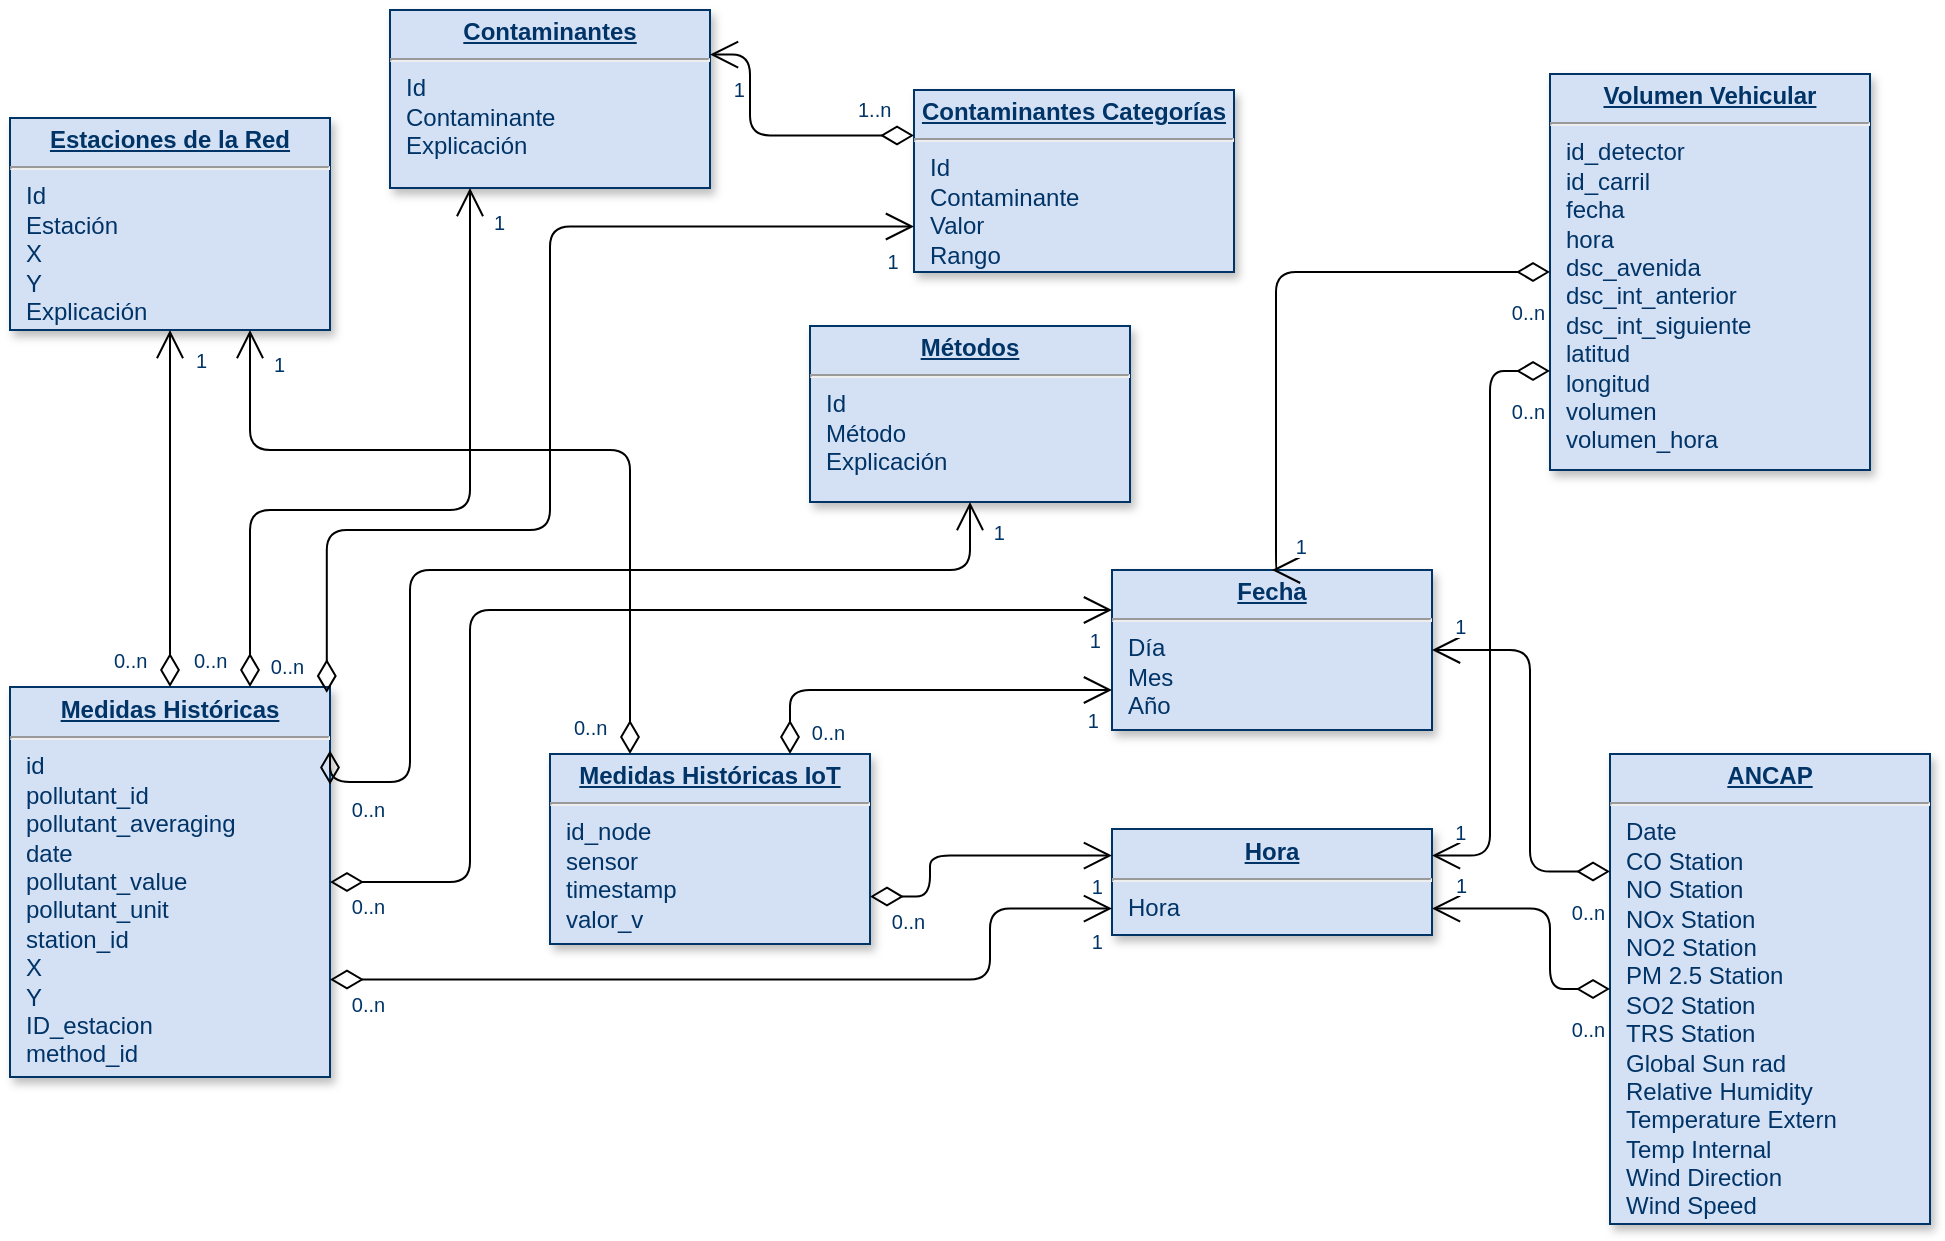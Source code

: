 <mxfile pages="1" version="11.2.8" type="device"><diagram name="Page-1" id="efa7a0a1-bf9b-a30e-e6df-94a7791c09e9"><mxGraphModel dx="1310" dy="872" grid="1" gridSize="10" guides="1" tooltips="1" connect="1" arrows="1" fold="1" page="1" pageScale="1" pageWidth="826" pageHeight="1169" background="#ffffff" math="0" shadow="0"><root><mxCell id="0"/><mxCell id="1" parent="0"/><mxCell id="19" value="&lt;p style=&quot;margin: 0px ; margin-top: 4px ; text-align: center ; text-decoration: underline&quot;&gt;&lt;strong&gt;Contaminantes&lt;/strong&gt;&lt;/p&gt;&lt;hr&gt;&lt;p style=&quot;margin: 0px ; margin-left: 8px&quot;&gt;Id&lt;br&gt;Contaminante&lt;/p&gt;&lt;p style=&quot;margin: 0px ; margin-left: 8px&quot;&gt;Explicación&lt;/p&gt;" style="verticalAlign=top;align=left;overflow=fill;fontSize=12;fontFamily=Helvetica;html=1;strokeColor=#003366;shadow=1;fillColor=#D4E1F5;fontColor=#003366" parent="1" vertex="1"><mxGeometry x="230" y="20" width="160" height="89" as="geometry"/></mxCell><mxCell id="20" value="&lt;p style=&quot;margin: 0px ; margin-top: 4px ; text-align: center ; text-decoration: underline&quot;&gt;&lt;strong&gt;ANCAP&lt;/strong&gt;&lt;/p&gt;&lt;hr&gt;&lt;p style=&quot;margin: 0px ; margin-left: 8px&quot;&gt;Date&lt;/p&gt;&lt;p style=&quot;margin: 0px ; margin-left: 8px&quot;&gt;CO Station&lt;/p&gt;&lt;p style=&quot;margin: 0px ; margin-left: 8px&quot;&gt;NO Station&lt;/p&gt;&lt;p style=&quot;margin: 0px ; margin-left: 8px&quot;&gt;NOx Station&lt;/p&gt;&lt;p style=&quot;margin: 0px ; margin-left: 8px&quot;&gt;NO2 Station&lt;/p&gt;&lt;p style=&quot;margin: 0px ; margin-left: 8px&quot;&gt;PM 2.5 Station&lt;/p&gt;&lt;p style=&quot;margin: 0px ; margin-left: 8px&quot;&gt;SO2 Station&lt;/p&gt;&lt;p style=&quot;margin: 0px ; margin-left: 8px&quot;&gt;TRS Station&lt;/p&gt;&lt;p style=&quot;margin: 0px ; margin-left: 8px&quot;&gt;Global Sun rad&lt;/p&gt;&lt;p style=&quot;margin: 0px ; margin-left: 8px&quot;&gt;Relative Humidity&lt;/p&gt;&lt;p style=&quot;margin: 0px ; margin-left: 8px&quot;&gt;Temperature Extern&lt;/p&gt;&lt;p style=&quot;margin: 0px ; margin-left: 8px&quot;&gt;Temp Internal&lt;/p&gt;&lt;p style=&quot;margin: 0px ; margin-left: 8px&quot;&gt;Wind Direction&lt;/p&gt;&lt;p style=&quot;margin: 0px ; margin-left: 8px&quot;&gt;Wind Speed&lt;/p&gt;" style="verticalAlign=top;align=left;overflow=fill;fontSize=12;fontFamily=Helvetica;html=1;strokeColor=#003366;shadow=1;fillColor=#D4E1F5;fontColor=#003366" parent="1" vertex="1"><mxGeometry x="840" y="392" width="160" height="235" as="geometry"/></mxCell><mxCell id="21" value="&lt;p style=&quot;margin: 0px ; margin-top: 4px ; text-align: center ; text-decoration: underline&quot;&gt;&lt;strong&gt;Medidas Históricas&lt;/strong&gt;&lt;/p&gt;&lt;hr&gt;&lt;p style=&quot;margin: 0px ; margin-left: 8px&quot;&gt;id&lt;/p&gt;&lt;p style=&quot;margin: 0px ; margin-left: 8px&quot;&gt;pollutant_id&lt;/p&gt;&lt;p style=&quot;margin: 0px ; margin-left: 8px&quot;&gt;pollutant_averaging&lt;/p&gt;&lt;p style=&quot;margin: 0px ; margin-left: 8px&quot;&gt;date&lt;/p&gt;&lt;p style=&quot;margin: 0px ; margin-left: 8px&quot;&gt;pollutant_value&lt;/p&gt;&lt;p style=&quot;margin: 0px ; margin-left: 8px&quot;&gt;pollutant_unit&lt;/p&gt;&lt;p style=&quot;margin: 0px ; margin-left: 8px&quot;&gt;station_id&lt;/p&gt;&lt;p style=&quot;margin: 0px ; margin-left: 8px&quot;&gt;X&lt;/p&gt;&lt;p style=&quot;margin: 0px ; margin-left: 8px&quot;&gt;Y&lt;/p&gt;&lt;p style=&quot;margin: 0px ; margin-left: 8px&quot;&gt;ID_estacion&lt;/p&gt;&lt;p style=&quot;margin: 0px ; margin-left: 8px&quot;&gt;method_id&lt;/p&gt;" style="verticalAlign=top;align=left;overflow=fill;fontSize=12;fontFamily=Helvetica;html=1;strokeColor=#003366;shadow=1;fillColor=#D4E1F5;fontColor=#003366" parent="1" vertex="1"><mxGeometry x="40" y="358.5" width="160" height="195" as="geometry"/></mxCell><mxCell id="23" value="&lt;p style=&quot;margin: 0px ; margin-top: 4px ; text-align: center ; text-decoration: underline&quot;&gt;&lt;strong&gt;Métodos&lt;/strong&gt;&lt;/p&gt;&lt;hr&gt;&lt;p style=&quot;margin: 0px 0px 0px 8px&quot;&gt;Id&lt;br&gt;Método&lt;/p&gt;&lt;p style=&quot;margin: 0px 0px 0px 8px&quot;&gt;Explicación&lt;/p&gt;" style="verticalAlign=top;align=left;overflow=fill;fontSize=12;fontFamily=Helvetica;html=1;strokeColor=#003366;shadow=1;fillColor=#D4E1F5;fontColor=#003366" parent="1" vertex="1"><mxGeometry x="440" y="178" width="160" height="88" as="geometry"/></mxCell><mxCell id="25" value="&lt;p style=&quot;margin: 0px ; margin-top: 4px ; text-align: center ; text-decoration: underline&quot;&gt;&lt;strong&gt;Estaciones de la Red&lt;/strong&gt;&lt;/p&gt;&lt;hr&gt;&lt;p style=&quot;margin: 0px ; margin-left: 8px&quot;&gt;Id&lt;/p&gt;&lt;p style=&quot;margin: 0px ; margin-left: 8px&quot;&gt;Estación&lt;/p&gt;&lt;p style=&quot;margin: 0px ; margin-left: 8px&quot;&gt;X&lt;/p&gt;&lt;p style=&quot;margin: 0px ; margin-left: 8px&quot;&gt;Y&lt;/p&gt;&lt;p style=&quot;margin: 0px ; margin-left: 8px&quot;&gt;Explicación&lt;/p&gt;" style="verticalAlign=top;align=left;overflow=fill;fontSize=12;fontFamily=Helvetica;html=1;strokeColor=#003366;shadow=1;fillColor=#D4E1F5;fontColor=#003366" parent="1" vertex="1"><mxGeometry x="40" y="74" width="160" height="106" as="geometry"/></mxCell><mxCell id="51" value="" style="endArrow=open;endSize=12;startArrow=diamondThin;startSize=14;startFill=0;edgeStyle=orthogonalEdgeStyle;entryX=0.5;entryY=1;entryDx=0;entryDy=0;exitX=1;exitY=0.25;exitDx=0;exitDy=0;" parent="1" source="21" target="23" edge="1"><mxGeometry x="389.36" y="350" as="geometry"><mxPoint x="389.36" y="350" as="sourcePoint"/><mxPoint x="549.36" y="350" as="targetPoint"/><Array as="points"><mxPoint x="200" y="406"/><mxPoint x="240" y="406"/><mxPoint x="240" y="300"/><mxPoint x="520" y="300"/></Array></mxGeometry></mxCell><mxCell id="52" value="0..n" style="resizable=0;align=left;verticalAlign=top;labelBackgroundColor=#ffffff;fontSize=10;strokeColor=#003366;shadow=1;fillColor=#D4E1F5;fontColor=#003366" parent="51" connectable="0" vertex="1"><mxGeometry x="-1" relative="1" as="geometry"><mxPoint x="8.92" as="offset"/></mxGeometry></mxCell><mxCell id="53" value="1" style="resizable=0;align=right;verticalAlign=top;labelBackgroundColor=#ffffff;fontSize=10;strokeColor=#003366;shadow=1;fillColor=#D4E1F5;fontColor=#003366" parent="51" connectable="0" vertex="1"><mxGeometry x="1" relative="1" as="geometry"><mxPoint x="18.92" y="3.04" as="offset"/></mxGeometry></mxCell><mxCell id="87" value="" style="endArrow=open;endSize=12;startArrow=diamondThin;startSize=14;startFill=0;edgeStyle=orthogonalEdgeStyle;exitX=0.5;exitY=0;exitDx=0;exitDy=0;entryX=0.5;entryY=1;entryDx=0;entryDy=0;" parent="1" source="21" target="25" edge="1"><mxGeometry x="519.36" y="200" as="geometry"><mxPoint x="120" y="280" as="sourcePoint"/><mxPoint x="90" y="270" as="targetPoint"/></mxGeometry></mxCell><mxCell id="88" value="0..n" style="resizable=0;align=left;verticalAlign=top;labelBackgroundColor=#ffffff;fontSize=10;strokeColor=#003366;shadow=1;fillColor=#D4E1F5;fontColor=#003366" parent="87" connectable="0" vertex="1"><mxGeometry x="-1" relative="1" as="geometry"><mxPoint x="-30" y="-25.5" as="offset"/></mxGeometry></mxCell><mxCell id="89" value="1" style="resizable=0;align=right;verticalAlign=top;labelBackgroundColor=#ffffff;fontSize=10;strokeColor=#003366;shadow=1;fillColor=#D4E1F5;fontColor=#003366" parent="87" connectable="0" vertex="1"><mxGeometry x="1" relative="1" as="geometry"><mxPoint x="20.0" y="3.0" as="offset"/></mxGeometry></mxCell><mxCell id="8ntGcoEySc09vfCHhJWG-114" value="&lt;p style=&quot;margin: 0px ; margin-top: 4px ; text-align: center ; text-decoration: underline&quot;&gt;&lt;strong&gt;Medidas Históricas IoT&lt;/strong&gt;&lt;/p&gt;&lt;hr&gt;&lt;p style=&quot;margin: 0px ; margin-left: 8px&quot;&gt;id_node&lt;/p&gt;&lt;p style=&quot;margin: 0px ; margin-left: 8px&quot;&gt;sensor&lt;/p&gt;&lt;p style=&quot;margin: 0px ; margin-left: 8px&quot;&gt;timestamp&lt;/p&gt;&lt;p style=&quot;margin: 0px ; margin-left: 8px&quot;&gt;valor_v&lt;/p&gt;" style="verticalAlign=top;align=left;overflow=fill;fontSize=12;fontFamily=Helvetica;html=1;strokeColor=#003366;shadow=1;fillColor=#D4E1F5;fontColor=#003366" parent="1" vertex="1"><mxGeometry x="310" y="392" width="160" height="95" as="geometry"/></mxCell><mxCell id="8ntGcoEySc09vfCHhJWG-121" value="" style="endArrow=open;endSize=12;startArrow=diamondThin;startSize=14;startFill=0;edgeStyle=orthogonalEdgeStyle;exitX=0.75;exitY=0;exitDx=0;exitDy=0;entryX=0.25;entryY=1;entryDx=0;entryDy=0;" parent="1" source="21" target="19" edge="1"><mxGeometry x="529.36" y="210" as="geometry"><mxPoint x="129.857" y="335.714" as="sourcePoint"/><mxPoint x="129.857" y="244.286" as="targetPoint"/><Array as="points"><mxPoint x="160" y="270"/><mxPoint x="270" y="270"/></Array></mxGeometry></mxCell><mxCell id="8ntGcoEySc09vfCHhJWG-122" value="0..n" style="resizable=0;align=left;verticalAlign=top;labelBackgroundColor=#ffffff;fontSize=10;strokeColor=#003366;shadow=1;fillColor=#D4E1F5;fontColor=#003366" parent="8ntGcoEySc09vfCHhJWG-121" connectable="0" vertex="1"><mxGeometry x="-1" relative="1" as="geometry"><mxPoint x="-30" y="-25.5" as="offset"/></mxGeometry></mxCell><mxCell id="8ntGcoEySc09vfCHhJWG-123" value="1" style="resizable=0;align=right;verticalAlign=top;labelBackgroundColor=#ffffff;fontSize=10;strokeColor=#003366;shadow=1;fillColor=#D4E1F5;fontColor=#003366" parent="8ntGcoEySc09vfCHhJWG-121" connectable="0" vertex="1"><mxGeometry x="1" relative="1" as="geometry"><mxPoint x="19.0" y="5.0" as="offset"/></mxGeometry></mxCell><mxCell id="8ntGcoEySc09vfCHhJWG-124" value="" style="endArrow=open;endSize=12;startArrow=diamondThin;startSize=14;startFill=0;edgeStyle=orthogonalEdgeStyle;exitX=0.25;exitY=0;exitDx=0;exitDy=0;entryX=0.75;entryY=1;entryDx=0;entryDy=0;" parent="1" source="8ntGcoEySc09vfCHhJWG-114" target="25" edge="1"><mxGeometry x="539.36" y="220" as="geometry"><mxPoint x="169.857" y="335.714" as="sourcePoint"/><mxPoint x="309.857" y="204.286" as="targetPoint"/><Array as="points"><mxPoint x="350" y="240"/><mxPoint x="160" y="240"/></Array></mxGeometry></mxCell><mxCell id="8ntGcoEySc09vfCHhJWG-125" value="0..n" style="resizable=0;align=left;verticalAlign=top;labelBackgroundColor=#ffffff;fontSize=10;strokeColor=#003366;shadow=1;fillColor=#D4E1F5;fontColor=#003366" parent="8ntGcoEySc09vfCHhJWG-124" connectable="0" vertex="1"><mxGeometry x="-1" relative="1" as="geometry"><mxPoint x="-30" y="-25.5" as="offset"/></mxGeometry></mxCell><mxCell id="8ntGcoEySc09vfCHhJWG-126" value="1" style="resizable=0;align=right;verticalAlign=top;labelBackgroundColor=#ffffff;fontSize=10;strokeColor=#003366;shadow=1;fillColor=#D4E1F5;fontColor=#003366" parent="8ntGcoEySc09vfCHhJWG-124" connectable="0" vertex="1"><mxGeometry x="1" relative="1" as="geometry"><mxPoint x="19.0" y="5.0" as="offset"/></mxGeometry></mxCell><mxCell id="8ntGcoEySc09vfCHhJWG-127" value="&lt;p style=&quot;margin: 0px ; margin-top: 4px ; text-align: center ; text-decoration: underline&quot;&gt;&lt;strong&gt;Fecha&lt;/strong&gt;&lt;/p&gt;&lt;hr&gt;&lt;p style=&quot;margin: 0px 0px 0px 8px&quot;&gt;Día&lt;br&gt;&lt;/p&gt;&lt;p style=&quot;margin: 0px 0px 0px 8px&quot;&gt;Mes&lt;/p&gt;&lt;p style=&quot;margin: 0px 0px 0px 8px&quot;&gt;Año&lt;/p&gt;" style="verticalAlign=top;align=left;overflow=fill;fontSize=12;fontFamily=Helvetica;html=1;strokeColor=#003366;shadow=1;fillColor=#D4E1F5;fontColor=#003366" parent="1" vertex="1"><mxGeometry x="591" y="300" width="160" height="80" as="geometry"/></mxCell><mxCell id="8ntGcoEySc09vfCHhJWG-130" value="&lt;p style=&quot;margin: 0px ; margin-top: 4px ; text-align: center ; text-decoration: underline&quot;&gt;&lt;strong&gt;Hora&lt;/strong&gt;&lt;/p&gt;&lt;hr&gt;&lt;p style=&quot;margin: 0px 0px 0px 8px&quot;&gt;Hora&lt;/p&gt;" style="verticalAlign=top;align=left;overflow=fill;fontSize=12;fontFamily=Helvetica;html=1;strokeColor=#003366;shadow=1;fillColor=#D4E1F5;fontColor=#003366" parent="1" vertex="1"><mxGeometry x="591" y="429.5" width="160" height="53" as="geometry"/></mxCell><mxCell id="8ntGcoEySc09vfCHhJWG-131" value="" style="endArrow=open;endSize=12;startArrow=diamondThin;startSize=14;startFill=0;edgeStyle=orthogonalEdgeStyle;entryX=0;entryY=0.25;entryDx=0;entryDy=0;exitX=1;exitY=0.5;exitDx=0;exitDy=0;" parent="1" source="21" target="8ntGcoEySc09vfCHhJWG-127" edge="1"><mxGeometry x="399.36" y="360" as="geometry"><mxPoint x="209.857" y="384.286" as="sourcePoint"/><mxPoint x="539.857" y="275.714" as="targetPoint"/><Array as="points"><mxPoint x="270" y="456"/><mxPoint x="270" y="320"/></Array></mxGeometry></mxCell><mxCell id="8ntGcoEySc09vfCHhJWG-132" value="0..n" style="resizable=0;align=left;verticalAlign=top;labelBackgroundColor=#ffffff;fontSize=10;strokeColor=#003366;shadow=1;fillColor=#D4E1F5;fontColor=#003366" parent="8ntGcoEySc09vfCHhJWG-131" connectable="0" vertex="1"><mxGeometry x="-1" relative="1" as="geometry"><mxPoint x="8.92" as="offset"/></mxGeometry></mxCell><mxCell id="8ntGcoEySc09vfCHhJWG-133" value="1" style="resizable=0;align=right;verticalAlign=top;labelBackgroundColor=#ffffff;fontSize=10;strokeColor=#003366;shadow=1;fillColor=#D4E1F5;fontColor=#003366" parent="8ntGcoEySc09vfCHhJWG-131" connectable="0" vertex="1"><mxGeometry x="1" relative="1" as="geometry"><mxPoint x="-4.08" y="3.04" as="offset"/></mxGeometry></mxCell><mxCell id="8ntGcoEySc09vfCHhJWG-134" value="" style="endArrow=open;endSize=12;startArrow=diamondThin;startSize=14;startFill=0;edgeStyle=orthogonalEdgeStyle;entryX=0;entryY=0.25;entryDx=0;entryDy=0;exitX=1;exitY=0.75;exitDx=0;exitDy=0;" parent="1" source="8ntGcoEySc09vfCHhJWG-114" target="8ntGcoEySc09vfCHhJWG-130" edge="1"><mxGeometry x="409.36" y="370" as="geometry"><mxPoint x="209.857" y="432.857" as="sourcePoint"/><mxPoint x="601.286" y="350.0" as="targetPoint"/><Array as="points"><mxPoint x="500" y="463"/><mxPoint x="500" y="443"/></Array></mxGeometry></mxCell><mxCell id="8ntGcoEySc09vfCHhJWG-135" value="0..n" style="resizable=0;align=left;verticalAlign=top;labelBackgroundColor=#ffffff;fontSize=10;strokeColor=#003366;shadow=1;fillColor=#D4E1F5;fontColor=#003366" parent="8ntGcoEySc09vfCHhJWG-134" connectable="0" vertex="1"><mxGeometry x="-1" relative="1" as="geometry"><mxPoint x="8.92" as="offset"/></mxGeometry></mxCell><mxCell id="8ntGcoEySc09vfCHhJWG-136" value="1" style="resizable=0;align=right;verticalAlign=top;labelBackgroundColor=#ffffff;fontSize=10;strokeColor=#003366;shadow=1;fillColor=#D4E1F5;fontColor=#003366" parent="8ntGcoEySc09vfCHhJWG-134" connectable="0" vertex="1"><mxGeometry x="1" relative="1" as="geometry"><mxPoint x="-3.08" y="3.04" as="offset"/></mxGeometry></mxCell><mxCell id="8ntGcoEySc09vfCHhJWG-137" value="" style="endArrow=open;endSize=12;startArrow=diamondThin;startSize=14;startFill=0;edgeStyle=orthogonalEdgeStyle;entryX=0;entryY=0.75;entryDx=0;entryDy=0;exitX=1;exitY=0.75;exitDx=0;exitDy=0;" parent="1" source="21" target="8ntGcoEySc09vfCHhJWG-130" edge="1"><mxGeometry x="419.36" y="380" as="geometry"><mxPoint x="479.857" y="520" as="sourcePoint"/><mxPoint x="601.286" y="465.714" as="targetPoint"/><Array as="points"><mxPoint x="530" y="504"/><mxPoint x="530" y="469"/></Array></mxGeometry></mxCell><mxCell id="8ntGcoEySc09vfCHhJWG-138" value="0..n" style="resizable=0;align=left;verticalAlign=top;labelBackgroundColor=#ffffff;fontSize=10;strokeColor=#003366;shadow=1;fillColor=#D4E1F5;fontColor=#003366" parent="8ntGcoEySc09vfCHhJWG-137" connectable="0" vertex="1"><mxGeometry x="-1" relative="1" as="geometry"><mxPoint x="8.92" as="offset"/></mxGeometry></mxCell><mxCell id="8ntGcoEySc09vfCHhJWG-139" value="1" style="resizable=0;align=right;verticalAlign=top;labelBackgroundColor=#ffffff;fontSize=10;strokeColor=#003366;shadow=1;fillColor=#D4E1F5;fontColor=#003366" parent="8ntGcoEySc09vfCHhJWG-137" connectable="0" vertex="1"><mxGeometry x="1" relative="1" as="geometry"><mxPoint x="-3.08" y="4.04" as="offset"/></mxGeometry></mxCell><mxCell id="8ntGcoEySc09vfCHhJWG-140" value="" style="endArrow=open;endSize=12;startArrow=diamondThin;startSize=14;startFill=0;edgeStyle=orthogonalEdgeStyle;entryX=0;entryY=0.75;entryDx=0;entryDy=0;exitX=0.75;exitY=0;exitDx=0;exitDy=0;" parent="1" source="8ntGcoEySc09vfCHhJWG-114" target="8ntGcoEySc09vfCHhJWG-127" edge="1"><mxGeometry x="347.86" y="269" as="geometry"><mxPoint x="408.357" y="456.143" as="sourcePoint"/><mxPoint x="529.786" y="354.714" as="targetPoint"/><Array as="points"><mxPoint x="430" y="360"/></Array></mxGeometry></mxCell><mxCell id="8ntGcoEySc09vfCHhJWG-141" value="0..n" style="resizable=0;align=left;verticalAlign=top;labelBackgroundColor=#ffffff;fontSize=10;strokeColor=#003366;shadow=1;fillColor=#D4E1F5;fontColor=#003366" parent="8ntGcoEySc09vfCHhJWG-140" connectable="0" vertex="1"><mxGeometry x="-1" relative="1" as="geometry"><mxPoint x="8.92" y="-23" as="offset"/></mxGeometry></mxCell><mxCell id="8ntGcoEySc09vfCHhJWG-142" value="1" style="resizable=0;align=right;verticalAlign=top;labelBackgroundColor=#ffffff;fontSize=10;strokeColor=#003366;shadow=1;fillColor=#D4E1F5;fontColor=#003366" parent="8ntGcoEySc09vfCHhJWG-140" connectable="0" vertex="1"><mxGeometry x="1" relative="1" as="geometry"><mxPoint x="-5.08" y="3.04" as="offset"/></mxGeometry></mxCell><mxCell id="8ntGcoEySc09vfCHhJWG-143" value="&lt;p style=&quot;margin: 0px ; margin-top: 4px ; text-align: center ; text-decoration: underline&quot;&gt;&lt;strong&gt;Volumen Vehicular&lt;/strong&gt;&lt;/p&gt;&lt;hr&gt;&lt;p style=&quot;margin: 0px ; margin-left: 8px&quot;&gt;id_detector&lt;/p&gt;&lt;p style=&quot;margin: 0px ; margin-left: 8px&quot;&gt;id_carril&lt;/p&gt;&lt;p style=&quot;margin: 0px ; margin-left: 8px&quot;&gt;fecha&lt;/p&gt;&lt;p style=&quot;margin: 0px ; margin-left: 8px&quot;&gt;hora&lt;/p&gt;&lt;p style=&quot;margin: 0px ; margin-left: 8px&quot;&gt;dsc_avenida&lt;/p&gt;&lt;p style=&quot;margin: 0px ; margin-left: 8px&quot;&gt;dsc_int_anterior&lt;/p&gt;&lt;p style=&quot;margin: 0px ; margin-left: 8px&quot;&gt;dsc_int_siguiente&lt;/p&gt;&lt;p style=&quot;margin: 0px ; margin-left: 8px&quot;&gt;latitud&lt;/p&gt;&lt;p style=&quot;margin: 0px ; margin-left: 8px&quot;&gt;longitud&lt;/p&gt;&lt;p style=&quot;margin: 0px ; margin-left: 8px&quot;&gt;volumen&lt;/p&gt;&lt;p style=&quot;margin: 0px ; margin-left: 8px&quot;&gt;volumen_hora&lt;/p&gt;" style="verticalAlign=top;align=left;overflow=fill;fontSize=12;fontFamily=Helvetica;html=1;strokeColor=#003366;shadow=1;fillColor=#D4E1F5;fontColor=#003366" parent="1" vertex="1"><mxGeometry x="810" y="52" width="160" height="198" as="geometry"/></mxCell><mxCell id="8ntGcoEySc09vfCHhJWG-144" value="" style="endArrow=open;endSize=12;startArrow=diamondThin;startSize=14;startFill=0;edgeStyle=orthogonalEdgeStyle;entryX=0.5;entryY=0;entryDx=0;entryDy=0;exitX=0;exitY=0.5;exitDx=0;exitDy=0;" parent="1" source="8ntGcoEySc09vfCHhJWG-143" target="8ntGcoEySc09vfCHhJWG-127" edge="1"><mxGeometry x="399.36" y="360" as="geometry"><mxPoint x="210" y="383.667" as="sourcePoint"/><mxPoint x="540" y="232" as="targetPoint"/><Array as="points"><mxPoint x="673" y="151"/></Array></mxGeometry></mxCell><mxCell id="8ntGcoEySc09vfCHhJWG-145" value="0..n" style="resizable=0;align=left;verticalAlign=top;labelBackgroundColor=#ffffff;fontSize=10;strokeColor=#003366;shadow=1;fillColor=#D4E1F5;fontColor=#003366" parent="8ntGcoEySc09vfCHhJWG-144" connectable="0" vertex="1"><mxGeometry x="-1" relative="1" as="geometry"><mxPoint x="-21.08" y="8" as="offset"/></mxGeometry></mxCell><mxCell id="8ntGcoEySc09vfCHhJWG-146" value="1" style="resizable=0;align=right;verticalAlign=top;labelBackgroundColor=#ffffff;fontSize=10;strokeColor=#003366;shadow=1;fillColor=#D4E1F5;fontColor=#003366" parent="8ntGcoEySc09vfCHhJWG-144" connectable="0" vertex="1"><mxGeometry x="1" relative="1" as="geometry"><mxPoint x="18.92" y="-23.96" as="offset"/></mxGeometry></mxCell><mxCell id="8ntGcoEySc09vfCHhJWG-147" value="" style="endArrow=open;endSize=12;startArrow=diamondThin;startSize=14;startFill=0;edgeStyle=orthogonalEdgeStyle;entryX=1;entryY=0.25;entryDx=0;entryDy=0;exitX=0;exitY=0.75;exitDx=0;exitDy=0;" parent="1" source="8ntGcoEySc09vfCHhJWG-143" target="8ntGcoEySc09vfCHhJWG-130" edge="1"><mxGeometry x="409.36" y="370" as="geometry"><mxPoint x="820" y="160.333" as="sourcePoint"/><mxPoint x="681.667" y="310.333" as="targetPoint"/><Array as="points"><mxPoint x="780" y="200"/><mxPoint x="780" y="442"/></Array></mxGeometry></mxCell><mxCell id="8ntGcoEySc09vfCHhJWG-148" value="0..n" style="resizable=0;align=left;verticalAlign=top;labelBackgroundColor=#ffffff;fontSize=10;strokeColor=#003366;shadow=1;fillColor=#D4E1F5;fontColor=#003366" parent="8ntGcoEySc09vfCHhJWG-147" connectable="0" vertex="1"><mxGeometry x="-1" relative="1" as="geometry"><mxPoint x="-21.08" y="8" as="offset"/></mxGeometry></mxCell><mxCell id="8ntGcoEySc09vfCHhJWG-149" value="1" style="resizable=0;align=right;verticalAlign=top;labelBackgroundColor=#ffffff;fontSize=10;strokeColor=#003366;shadow=1;fillColor=#D4E1F5;fontColor=#003366" parent="8ntGcoEySc09vfCHhJWG-147" connectable="0" vertex="1"><mxGeometry x="1" relative="1" as="geometry"><mxPoint x="18.92" y="-23.96" as="offset"/></mxGeometry></mxCell><mxCell id="8ntGcoEySc09vfCHhJWG-150" value="" style="endArrow=open;endSize=12;startArrow=diamondThin;startSize=14;startFill=0;edgeStyle=orthogonalEdgeStyle;entryX=1;entryY=0.5;entryDx=0;entryDy=0;exitX=0;exitY=0.25;exitDx=0;exitDy=0;" parent="1" source="20" target="8ntGcoEySc09vfCHhJWG-127" edge="1"><mxGeometry x="419.36" y="380" as="geometry"><mxPoint x="820" y="210.333" as="sourcePoint"/><mxPoint x="761.667" y="452" as="targetPoint"/><Array as="points"><mxPoint x="800" y="451"/><mxPoint x="800" y="340"/></Array></mxGeometry></mxCell><mxCell id="8ntGcoEySc09vfCHhJWG-151" value="0..n" style="resizable=0;align=left;verticalAlign=top;labelBackgroundColor=#ffffff;fontSize=10;strokeColor=#003366;shadow=1;fillColor=#D4E1F5;fontColor=#003366" parent="8ntGcoEySc09vfCHhJWG-150" connectable="0" vertex="1"><mxGeometry x="-1" relative="1" as="geometry"><mxPoint x="-21.08" y="8" as="offset"/></mxGeometry></mxCell><mxCell id="8ntGcoEySc09vfCHhJWG-152" value="1" style="resizable=0;align=right;verticalAlign=top;labelBackgroundColor=#ffffff;fontSize=10;strokeColor=#003366;shadow=1;fillColor=#D4E1F5;fontColor=#003366" parent="8ntGcoEySc09vfCHhJWG-150" connectable="0" vertex="1"><mxGeometry x="1" relative="1" as="geometry"><mxPoint x="18.92" y="-23.96" as="offset"/></mxGeometry></mxCell><mxCell id="8ntGcoEySc09vfCHhJWG-153" value="" style="endArrow=open;endSize=12;startArrow=diamondThin;startSize=14;startFill=0;edgeStyle=orthogonalEdgeStyle;entryX=1;entryY=0.75;entryDx=0;entryDy=0;exitX=0;exitY=0.5;exitDx=0;exitDy=0;" parent="1" source="20" target="8ntGcoEySc09vfCHhJWG-130" edge="1"><mxGeometry x="429.36" y="390" as="geometry"><mxPoint x="850" y="413.667" as="sourcePoint"/><mxPoint x="761.667" y="350.333" as="targetPoint"/><Array as="points"><mxPoint x="810" y="510"/><mxPoint x="810" y="469"/></Array></mxGeometry></mxCell><mxCell id="8ntGcoEySc09vfCHhJWG-154" value="0..n" style="resizable=0;align=left;verticalAlign=top;labelBackgroundColor=#ffffff;fontSize=10;strokeColor=#003366;shadow=1;fillColor=#D4E1F5;fontColor=#003366" parent="8ntGcoEySc09vfCHhJWG-153" connectable="0" vertex="1"><mxGeometry x="-1" relative="1" as="geometry"><mxPoint x="-21.08" y="8" as="offset"/></mxGeometry></mxCell><mxCell id="8ntGcoEySc09vfCHhJWG-155" value="1" style="resizable=0;align=right;verticalAlign=top;labelBackgroundColor=#ffffff;fontSize=10;strokeColor=#003366;shadow=1;fillColor=#D4E1F5;fontColor=#003366" parent="8ntGcoEySc09vfCHhJWG-153" connectable="0" vertex="1"><mxGeometry x="1" relative="1" as="geometry"><mxPoint x="18.92" y="-23.96" as="offset"/></mxGeometry></mxCell><mxCell id="MM4jyRSB8u98Y_5lvz4A-89" value="&lt;p style=&quot;margin: 0px ; margin-top: 4px ; text-align: center ; text-decoration: underline&quot;&gt;&lt;strong&gt;Contaminantes Categorías&lt;/strong&gt;&lt;/p&gt;&lt;hr&gt;&lt;p style=&quot;margin: 0px ; margin-left: 8px&quot;&gt;Id&lt;br&gt;Contaminante&lt;/p&gt;&lt;p style=&quot;margin: 0px ; margin-left: 8px&quot;&gt;Valor&lt;/p&gt;&lt;p style=&quot;margin: 0px ; margin-left: 8px&quot;&gt;Rango&lt;/p&gt;" style="verticalAlign=top;align=left;overflow=fill;fontSize=12;fontFamily=Helvetica;html=1;strokeColor=#003366;shadow=1;fillColor=#D4E1F5;fontColor=#003366" vertex="1" parent="1"><mxGeometry x="492" y="60" width="160" height="91" as="geometry"/></mxCell><mxCell id="MM4jyRSB8u98Y_5lvz4A-90" value="" style="endArrow=open;endSize=12;startArrow=diamondThin;startSize=14;startFill=0;edgeStyle=orthogonalEdgeStyle;exitX=0.99;exitY=0.015;exitDx=0;exitDy=0;entryX=0;entryY=0.75;entryDx=0;entryDy=0;exitPerimeter=0;" edge="1" parent="1" source="21" target="MM4jyRSB8u98Y_5lvz4A-89"><mxGeometry x="539.36" y="220" as="geometry"><mxPoint x="170" y="368" as="sourcePoint"/><mxPoint x="280" y="119.667" as="targetPoint"/><Array as="points"><mxPoint x="198" y="280"/><mxPoint x="310" y="280"/><mxPoint x="310" y="128"/></Array></mxGeometry></mxCell><mxCell id="MM4jyRSB8u98Y_5lvz4A-91" value="0..n" style="resizable=0;align=left;verticalAlign=top;labelBackgroundColor=#ffffff;fontSize=10;strokeColor=#003366;shadow=1;fillColor=#D4E1F5;fontColor=#003366" connectable="0" vertex="1" parent="MM4jyRSB8u98Y_5lvz4A-90"><mxGeometry x="-1" relative="1" as="geometry"><mxPoint x="-30" y="-25.5" as="offset"/></mxGeometry></mxCell><mxCell id="MM4jyRSB8u98Y_5lvz4A-92" value="1" style="resizable=0;align=right;verticalAlign=top;labelBackgroundColor=#ffffff;fontSize=10;strokeColor=#003366;shadow=1;fillColor=#D4E1F5;fontColor=#003366" connectable="0" vertex="1" parent="MM4jyRSB8u98Y_5lvz4A-90"><mxGeometry x="1" relative="1" as="geometry"><mxPoint x="-6.0" y="5.0" as="offset"/></mxGeometry></mxCell><mxCell id="MM4jyRSB8u98Y_5lvz4A-93" value="" style="endArrow=open;endSize=12;startArrow=diamondThin;startSize=14;startFill=0;edgeStyle=orthogonalEdgeStyle;exitX=0;exitY=0.25;exitDx=0;exitDy=0;entryX=1;entryY=0.25;entryDx=0;entryDy=0;" edge="1" parent="1" source="MM4jyRSB8u98Y_5lvz4A-89" target="19"><mxGeometry x="549.36" y="230" as="geometry"><mxPoint x="360" y="401.333" as="sourcePoint"/><mxPoint x="170" y="189.667" as="targetPoint"/><Array as="points"><mxPoint x="410" y="83"/><mxPoint x="410" y="43"/></Array></mxGeometry></mxCell><mxCell id="MM4jyRSB8u98Y_5lvz4A-94" value="1..n" style="resizable=0;align=left;verticalAlign=top;labelBackgroundColor=#ffffff;fontSize=10;strokeColor=#003366;shadow=1;fillColor=#D4E1F5;fontColor=#003366" connectable="0" vertex="1" parent="MM4jyRSB8u98Y_5lvz4A-93"><mxGeometry x="-1" relative="1" as="geometry"><mxPoint x="-30" y="-25.5" as="offset"/></mxGeometry></mxCell><mxCell id="MM4jyRSB8u98Y_5lvz4A-95" value="1" style="resizable=0;align=right;verticalAlign=top;labelBackgroundColor=#ffffff;fontSize=10;strokeColor=#003366;shadow=1;fillColor=#D4E1F5;fontColor=#003366" connectable="0" vertex="1" parent="MM4jyRSB8u98Y_5lvz4A-93"><mxGeometry x="1" relative="1" as="geometry"><mxPoint x="19.0" y="5.0" as="offset"/></mxGeometry></mxCell></root></mxGraphModel></diagram></mxfile>